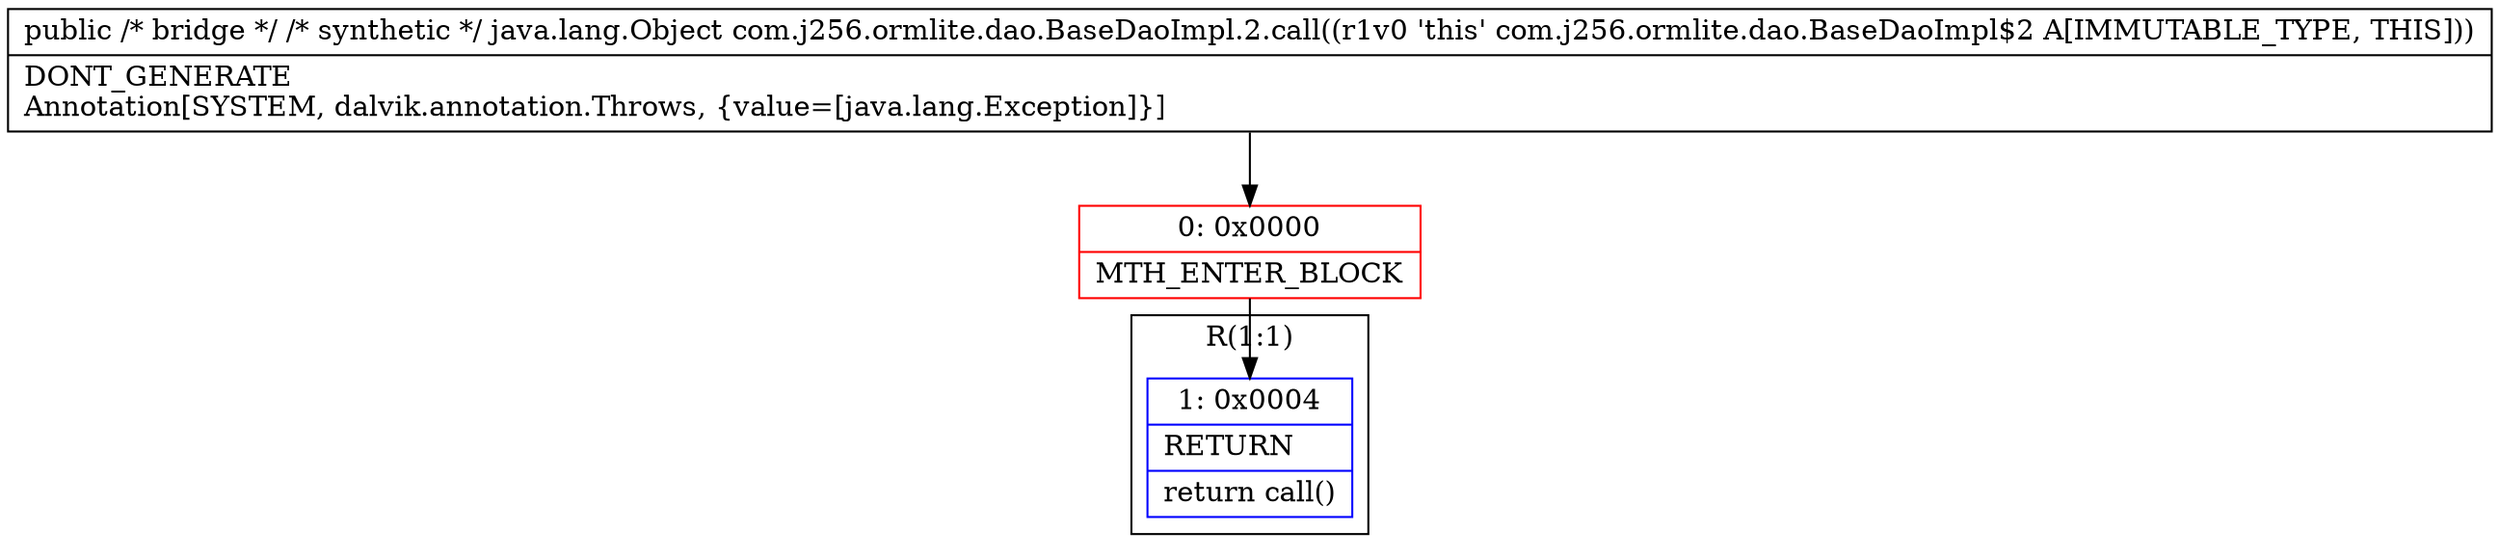 digraph "CFG forcom.j256.ormlite.dao.BaseDaoImpl.2.call()Ljava\/lang\/Object;" {
subgraph cluster_Region_238242298 {
label = "R(1:1)";
node [shape=record,color=blue];
Node_1 [shape=record,label="{1\:\ 0x0004|RETURN\l|return call()\l}"];
}
Node_0 [shape=record,color=red,label="{0\:\ 0x0000|MTH_ENTER_BLOCK\l}"];
MethodNode[shape=record,label="{public \/* bridge *\/ \/* synthetic *\/ java.lang.Object com.j256.ormlite.dao.BaseDaoImpl.2.call((r1v0 'this' com.j256.ormlite.dao.BaseDaoImpl$2 A[IMMUTABLE_TYPE, THIS]))  | DONT_GENERATE\lAnnotation[SYSTEM, dalvik.annotation.Throws, \{value=[java.lang.Exception]\}]\l}"];
MethodNode -> Node_0;
Node_0 -> Node_1;
}

